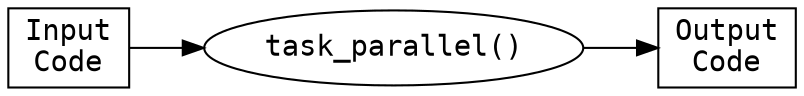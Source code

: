 digraph G {
rankdir = LR;
//rankdir = TB;

//edge [fontname = "courier"];

node [shape = "rectangle"];
input [label = "Input\nCode", fontname = "courier"];
output [label = "Output\nCode", fontname = "courier"];

node [shape = "oval"];
task_parallel [label = "task_parallel()", fontname = "courier"];

input -> task_parallel;
task_parallel -> output;

}
